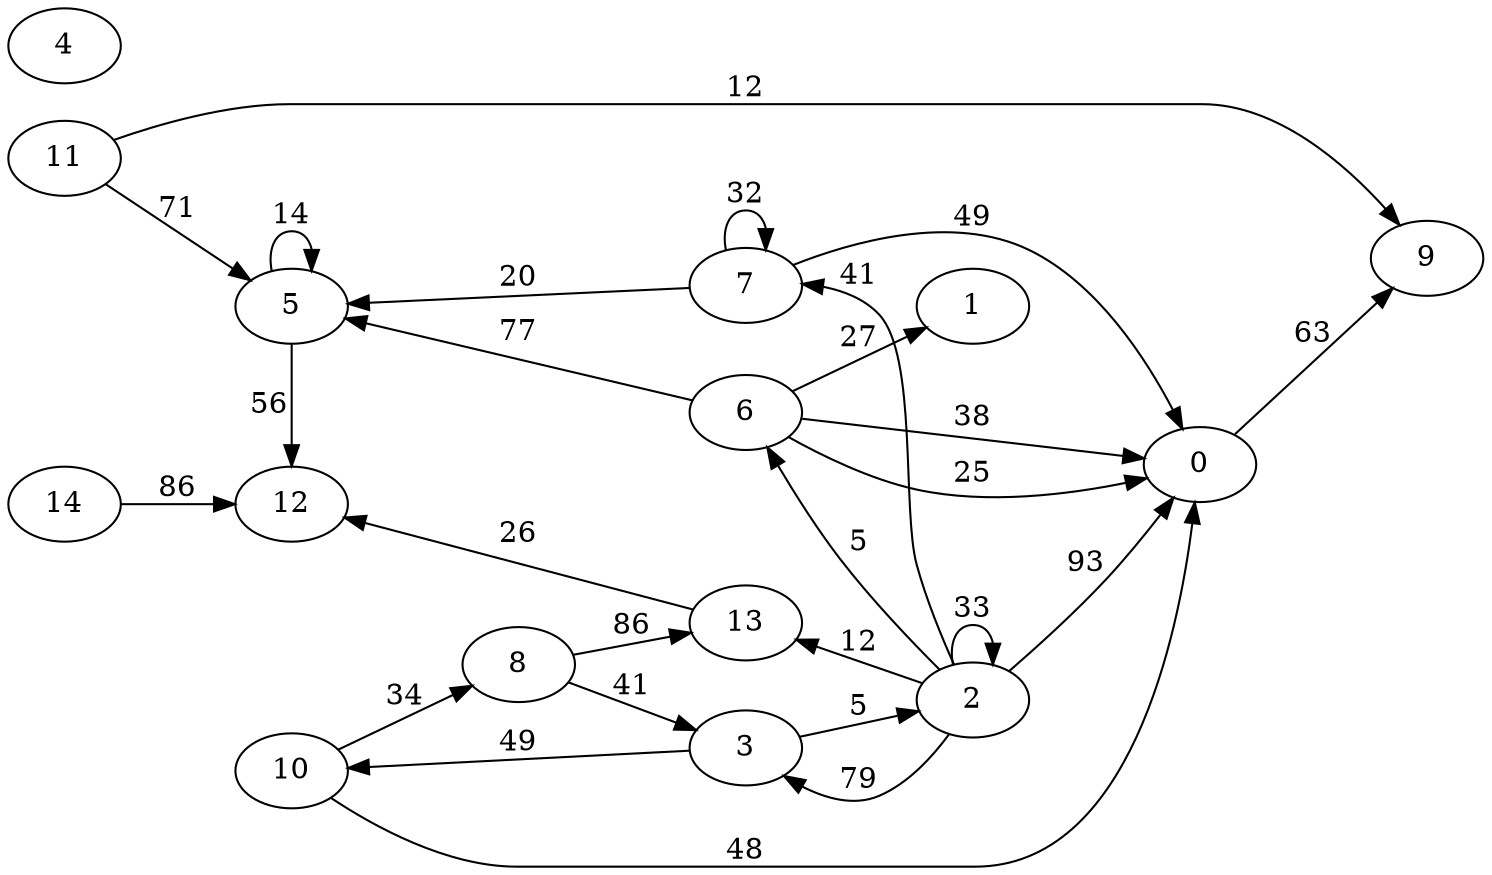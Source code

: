 digraph G {
ranksep = "equally";
rankdir = LR;
{rank = same; 0; };
{rank = same; 9; };
{rank = same; 1; };
{rank = same; 2; };
{rank = same; 3; 13; 6; 7; };
{rank = same; 10; 12; 5; };
{rank = same; 8; };
{rank = same; };
{rank = same; 4; };
{rank = same; 11; };
{rank = same; };
{rank = same; 14; };
{rank = same; };
0->9[label="63"];
9
1
2->2[label="33"];
2->3[label="79"];
2->13[label="12"];
2->6[label="5"];
2->7[label="41"];
2->0[label="93"];
3->2[label="5"];
3->10[label="49"];
13->12[label="26"];
6->0[label="25"];
6->1[label="27"];
6->5[label="77"];
6->0[label="38"];
7->0[label="49"];
7->7[label="32"];
7->5[label="20"];
10->0[label="48"];
10->8[label="34"];
12
5->12[label="56"];
5->5[label="14"];
8->3[label="41"];
8->13[label="86"];
4
11->9[label="12"];
11->5[label="71"];
14->12[label="86"];
}
